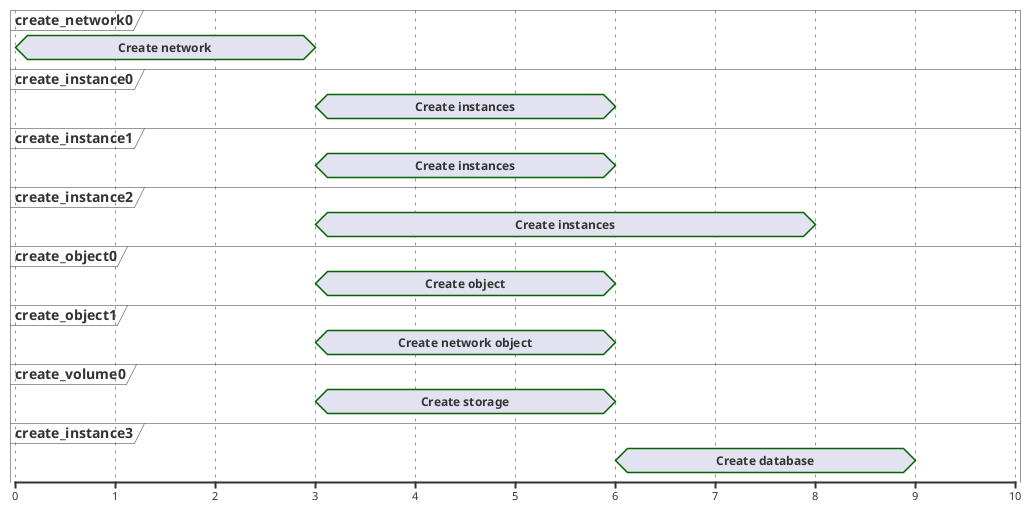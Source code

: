 @startuml
scale 1 as 100 pixels
concise create_network0
concise create_instance0
concise create_instance1
concise create_instance2
concise create_object0
concise create_object1
concise create_volume0
concise create_instance3

@create_instance0
3 is "Create instances"
6 is {hidden}

@create_instance1
3 is "Create instances"
6 is {hidden}

@create_instance2
3 is "Create instances"
8 is {hidden}

@create_instance3
6 is "Create database"
9 is {hidden}

@create_network0
0 is "Create network"
3 is {hidden}

@create_object0
3 is "Create object"
6 is {hidden}

@create_object1
3 is "Create network object"
6 is {hidden}

@create_volume0
3 is "Create storage"
6 is {hidden}
@enduml
